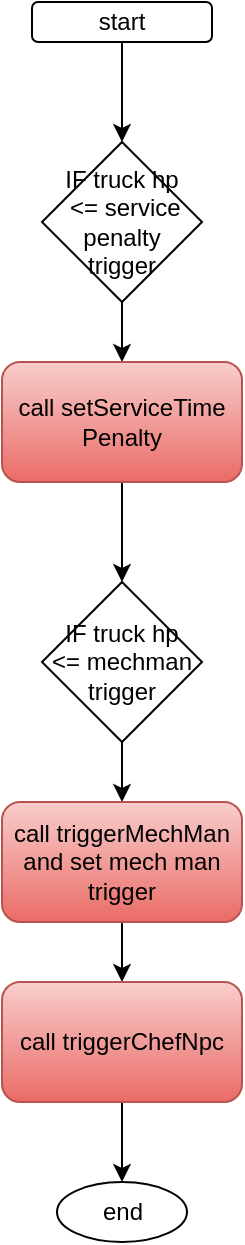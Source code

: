 <mxfile version="17.5.0" type="github">
  <diagram id="Jd5TP2XK-0WDJ3y_OvnV" name="Page-1">
    <mxGraphModel dx="1038" dy="579" grid="1" gridSize="10" guides="1" tooltips="1" connect="1" arrows="1" fold="1" page="1" pageScale="1" pageWidth="850" pageHeight="1100" math="0" shadow="0">
      <root>
        <mxCell id="0" />
        <mxCell id="1" parent="0" />
        <mxCell id="SmwtcxTpzB_qYXiywjOv-3" value="" style="edgeStyle=orthogonalEdgeStyle;rounded=0;orthogonalLoop=1;jettySize=auto;html=1;" edge="1" parent="1" source="SmwtcxTpzB_qYXiywjOv-1" target="SmwtcxTpzB_qYXiywjOv-2">
          <mxGeometry relative="1" as="geometry" />
        </mxCell>
        <mxCell id="SmwtcxTpzB_qYXiywjOv-1" value="start" style="rounded=1;whiteSpace=wrap;html=1;" vertex="1" parent="1">
          <mxGeometry x="80" y="30" width="90" height="20" as="geometry" />
        </mxCell>
        <mxCell id="SmwtcxTpzB_qYXiywjOv-5" value="" style="edgeStyle=orthogonalEdgeStyle;rounded=0;orthogonalLoop=1;jettySize=auto;html=1;" edge="1" parent="1" source="SmwtcxTpzB_qYXiywjOv-2" target="SmwtcxTpzB_qYXiywjOv-4">
          <mxGeometry relative="1" as="geometry" />
        </mxCell>
        <mxCell id="SmwtcxTpzB_qYXiywjOv-2" value="IF truck hp&lt;br&gt;&amp;nbsp;&amp;lt;= service penalty &lt;br&gt;trigger" style="rhombus;whiteSpace=wrap;html=1;" vertex="1" parent="1">
          <mxGeometry x="85" y="100" width="80" height="80" as="geometry" />
        </mxCell>
        <mxCell id="SmwtcxTpzB_qYXiywjOv-7" value="" style="edgeStyle=orthogonalEdgeStyle;rounded=0;orthogonalLoop=1;jettySize=auto;html=1;" edge="1" parent="1" source="SmwtcxTpzB_qYXiywjOv-4" target="SmwtcxTpzB_qYXiywjOv-6">
          <mxGeometry relative="1" as="geometry" />
        </mxCell>
        <mxCell id="SmwtcxTpzB_qYXiywjOv-4" value="call&amp;nbsp;setServiceTime&lt;br&gt;Penalty" style="rounded=1;whiteSpace=wrap;html=1;fillColor=#f8cecc;gradientColor=#ea6b66;strokeColor=#b85450;" vertex="1" parent="1">
          <mxGeometry x="65" y="210" width="120" height="60" as="geometry" />
        </mxCell>
        <mxCell id="SmwtcxTpzB_qYXiywjOv-9" value="" style="edgeStyle=orthogonalEdgeStyle;rounded=0;orthogonalLoop=1;jettySize=auto;html=1;" edge="1" parent="1" source="SmwtcxTpzB_qYXiywjOv-6" target="SmwtcxTpzB_qYXiywjOv-8">
          <mxGeometry relative="1" as="geometry" />
        </mxCell>
        <mxCell id="SmwtcxTpzB_qYXiywjOv-6" value="IF truck hp&lt;br&gt;&amp;nbsp;&amp;lt;= mechman&amp;nbsp;&lt;br&gt;trigger" style="rhombus;whiteSpace=wrap;html=1;" vertex="1" parent="1">
          <mxGeometry x="85" y="320" width="80" height="80" as="geometry" />
        </mxCell>
        <mxCell id="SmwtcxTpzB_qYXiywjOv-12" value="" style="edgeStyle=orthogonalEdgeStyle;rounded=0;orthogonalLoop=1;jettySize=auto;html=1;" edge="1" parent="1" source="SmwtcxTpzB_qYXiywjOv-8" target="SmwtcxTpzB_qYXiywjOv-10">
          <mxGeometry relative="1" as="geometry" />
        </mxCell>
        <mxCell id="SmwtcxTpzB_qYXiywjOv-8" value="call&amp;nbsp;triggerMechMan and set mech man trigger" style="rounded=1;whiteSpace=wrap;html=1;fillColor=#f8cecc;gradientColor=#ea6b66;strokeColor=#b85450;" vertex="1" parent="1">
          <mxGeometry x="65" y="430" width="120" height="60" as="geometry" />
        </mxCell>
        <mxCell id="SmwtcxTpzB_qYXiywjOv-14" value="" style="edgeStyle=orthogonalEdgeStyle;rounded=0;orthogonalLoop=1;jettySize=auto;html=1;" edge="1" parent="1" source="SmwtcxTpzB_qYXiywjOv-10" target="SmwtcxTpzB_qYXiywjOv-13">
          <mxGeometry relative="1" as="geometry" />
        </mxCell>
        <mxCell id="SmwtcxTpzB_qYXiywjOv-10" value="call&amp;nbsp;triggerChefNpc" style="rounded=1;whiteSpace=wrap;html=1;fillColor=#f8cecc;gradientColor=#ea6b66;strokeColor=#b85450;" vertex="1" parent="1">
          <mxGeometry x="65" y="520" width="120" height="60" as="geometry" />
        </mxCell>
        <mxCell id="SmwtcxTpzB_qYXiywjOv-13" value="end" style="ellipse;whiteSpace=wrap;html=1;" vertex="1" parent="1">
          <mxGeometry x="92.5" y="620" width="65" height="30" as="geometry" />
        </mxCell>
      </root>
    </mxGraphModel>
  </diagram>
</mxfile>
